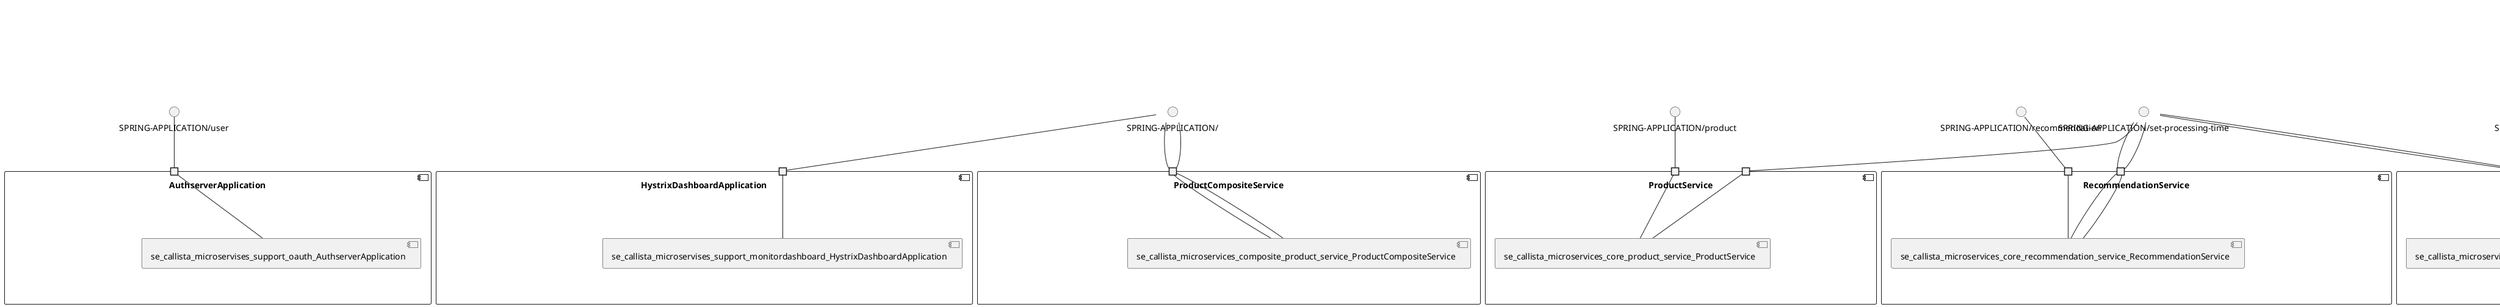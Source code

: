 @startuml
skinparam fixCircleLabelOverlapping true
skinparam componentStyle uml2
component "AuthserverApplication\n\n\n\n\n\n" {
[se_callista_microservises_support_oauth_AuthserverApplication]
portin " " as AuthserverApplication_requires_SPRING_APPLICATION_user
"AuthserverApplication_requires_SPRING_APPLICATION_user"--[se_callista_microservises_support_oauth_AuthserverApplication]
}
interface "SPRING-APPLICATION/user" as interface.SPRING_APPLICATION_user
interface.SPRING_APPLICATION_user--"AuthserverApplication_requires_SPRING_APPLICATION_user"
component "HystrixDashboardApplication\n\n\n\n\n\n" {
[se_callista_microservises_support_monitordashboard_HystrixDashboardApplication]
portin " " as HystrixDashboardApplication_requires_SPRING_APPLICATION_
"HystrixDashboardApplication_requires_SPRING_APPLICATION_"--[se_callista_microservises_support_monitordashboard_HystrixDashboardApplication]
}
interface "SPRING-APPLICATION/" as interface.SPRING_APPLICATION_
interface.SPRING_APPLICATION_--"HystrixDashboardApplication_requires_SPRING_APPLICATION_"
component "ProductCompositeService\n\n\n\n\n\n" {
[se_callista_microservices_composite_product_service_ProductCompositeService]
portin " " as ProductCompositeService_requires_SPRING_APPLICATION_
portin " " as ProductCompositeService_requires_SPRING_APPLICATION_
"ProductCompositeService_requires_SPRING_APPLICATION_"--[se_callista_microservices_composite_product_service_ProductCompositeService]
"ProductCompositeService_requires_SPRING_APPLICATION_"--[se_callista_microservices_composite_product_service_ProductCompositeService]
}
interface "SPRING-APPLICATION/" as interface.SPRING_APPLICATION_
interface.SPRING_APPLICATION_--"ProductCompositeService_requires_SPRING_APPLICATION_"
interface "SPRING-APPLICATION/" as interface.SPRING_APPLICATION_
interface.SPRING_APPLICATION_--"ProductCompositeService_requires_SPRING_APPLICATION_"
component "ProductService\n\n\n\n\n\n" {
[se_callista_microservices_core_product_service_ProductService]
portin " " as ProductService_requires_SPRING_APPLICATION_product
portin " " as ProductService_requires_SPRING_APPLICATION_set_processing_time
"ProductService_requires_SPRING_APPLICATION_product"--[se_callista_microservices_core_product_service_ProductService]
"ProductService_requires_SPRING_APPLICATION_set_processing_time"--[se_callista_microservices_core_product_service_ProductService]
}
interface "SPRING-APPLICATION/product" as interface.SPRING_APPLICATION_product
interface.SPRING_APPLICATION_product--"ProductService_requires_SPRING_APPLICATION_product"
interface "SPRING-APPLICATION/set-processing-time" as interface.SPRING_APPLICATION_set_processing_time
interface.SPRING_APPLICATION_set_processing_time--"ProductService_requires_SPRING_APPLICATION_set_processing_time"
component "RecommendationService\n\n\n\n\n\n" {
[se_callista_microservices_core_recommendation_service_RecommendationService]
portin " " as RecommendationService_requires_SPRING_APPLICATION_recommendation
portin " " as RecommendationService_requires_SPRING_APPLICATION_set_processing_time
portin " " as RecommendationService_requires_SPRING_APPLICATION_set_processing_time
"RecommendationService_requires_SPRING_APPLICATION_set_processing_time"--[se_callista_microservices_core_recommendation_service_RecommendationService]
"RecommendationService_requires_SPRING_APPLICATION_set_processing_time"--[se_callista_microservices_core_recommendation_service_RecommendationService]
"RecommendationService_requires_SPRING_APPLICATION_recommendation"--[se_callista_microservices_core_recommendation_service_RecommendationService]
}
interface "SPRING-APPLICATION/recommendation" as interface.SPRING_APPLICATION_recommendation
interface.SPRING_APPLICATION_recommendation--"RecommendationService_requires_SPRING_APPLICATION_recommendation"
interface "SPRING-APPLICATION/set-processing-time" as interface.SPRING_APPLICATION_set_processing_time
interface.SPRING_APPLICATION_set_processing_time--"RecommendationService_requires_SPRING_APPLICATION_set_processing_time"
interface "SPRING-APPLICATION/set-processing-time" as interface.SPRING_APPLICATION_set_processing_time
interface.SPRING_APPLICATION_set_processing_time--"RecommendationService_requires_SPRING_APPLICATION_set_processing_time"
component "ReviewService\n\n\n\n\n\n" {
[se_callista_microservices_core_review_service_ReviewService]
portin " " as ReviewService_requires_SPRING_APPLICATION_set_processing_time
portin " " as ReviewService_requires_SPRING_APPLICATION_set_processing_time
portin " " as ReviewService_requires_SPRING_APPLICATION_review
"ReviewService_requires_SPRING_APPLICATION_set_processing_time"--[se_callista_microservices_core_review_service_ReviewService]
"ReviewService_requires_SPRING_APPLICATION_set_processing_time"--[se_callista_microservices_core_review_service_ReviewService]
"ReviewService_requires_SPRING_APPLICATION_review"--[se_callista_microservices_core_review_service_ReviewService]
}
interface "SPRING-APPLICATION/review" as interface.SPRING_APPLICATION_review
interface.SPRING_APPLICATION_review--"ReviewService_requires_SPRING_APPLICATION_review"
interface "SPRING-APPLICATION/set-processing-time" as interface.SPRING_APPLICATION_set_processing_time
interface.SPRING_APPLICATION_set_processing_time--"ReviewService_requires_SPRING_APPLICATION_set_processing_time"
interface "SPRING-APPLICATION/set-processing-time" as interface.SPRING_APPLICATION_set_processing_time
interface.SPRING_APPLICATION_set_processing_time--"ReviewService_requires_SPRING_APPLICATION_set_processing_time"
component "ZuulApplication\n\n\n\n\n\n" {
[se_callista_microservises_support_edge_ZuulApplication]
}

@enduml
